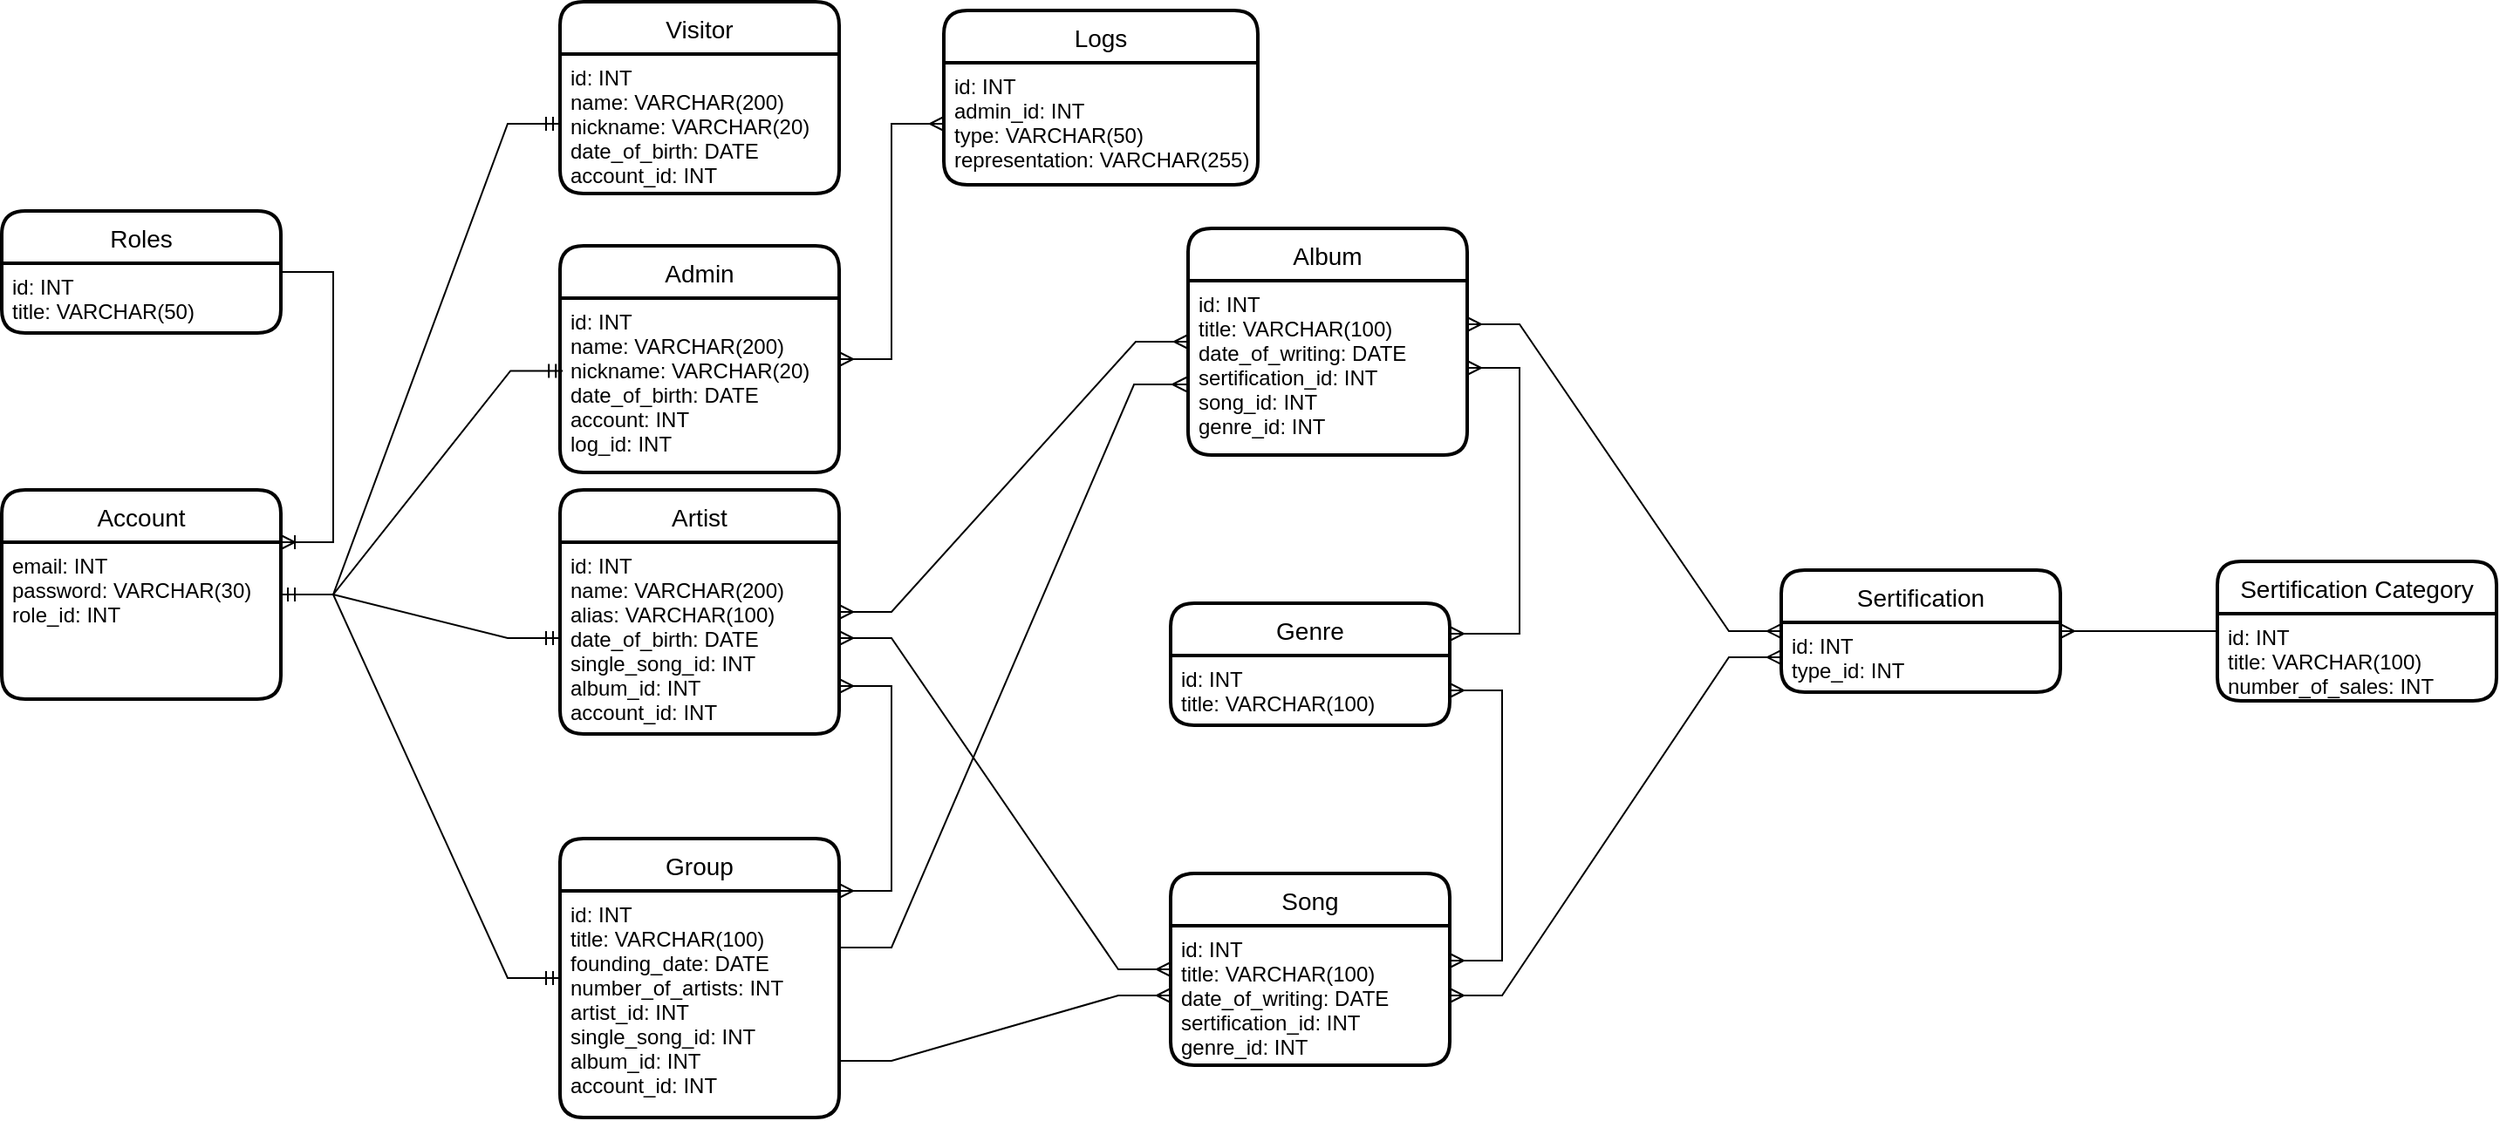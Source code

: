 <mxfile version="20.3.7" type="device"><diagram id="lkT-jLkn8iS852XHOxWu" name="Page-1"><mxGraphModel dx="1038" dy="579" grid="1" gridSize="10" guides="1" tooltips="1" connect="1" arrows="1" fold="1" page="1" pageScale="1" pageWidth="827" pageHeight="1169" math="0" shadow="0"><root><mxCell id="0"/><mxCell id="1" parent="0"/><mxCell id="qczdQBYmFy7qyf5s0aKM-1" value="Visitor" style="swimlane;childLayout=stackLayout;horizontal=1;startSize=30;horizontalStack=0;rounded=1;fontSize=14;fontStyle=0;strokeWidth=2;resizeParent=0;resizeLast=1;shadow=0;dashed=0;align=center;" parent="1" vertex="1"><mxGeometry x="850" y="240" width="160" height="110" as="geometry"/></mxCell><mxCell id="qczdQBYmFy7qyf5s0aKM-2" value="id: INT&#10;name: VARCHAR(200)&#10;nickname: VARCHAR(20)&#10;date_of_birth: DATE&#10;account_id: INT" style="align=left;strokeColor=none;fillColor=none;spacingLeft=4;fontSize=12;verticalAlign=top;resizable=0;rotatable=0;part=1;" parent="qczdQBYmFy7qyf5s0aKM-1" vertex="1"><mxGeometry y="30" width="160" height="80" as="geometry"/></mxCell><mxCell id="qczdQBYmFy7qyf5s0aKM-7" value="Artist" style="swimlane;childLayout=stackLayout;horizontal=1;startSize=30;horizontalStack=0;rounded=1;fontSize=14;fontStyle=0;strokeWidth=2;resizeParent=0;resizeLast=1;shadow=0;dashed=0;align=center;" parent="1" vertex="1"><mxGeometry x="850" y="520" width="160" height="140" as="geometry"/></mxCell><mxCell id="qczdQBYmFy7qyf5s0aKM-8" value="id: INT&#10;name: VARCHAR(200)&#10;alias: VARCHAR(100)&#10;date_of_birth: DATE&#10;single_song_id: INT&#10;album_id: INT&#10;account_id: INT" style="align=left;strokeColor=none;fillColor=none;spacingLeft=4;fontSize=12;verticalAlign=top;resizable=0;rotatable=0;part=1;" parent="qczdQBYmFy7qyf5s0aKM-7" vertex="1"><mxGeometry y="30" width="160" height="110" as="geometry"/></mxCell><mxCell id="qczdQBYmFy7qyf5s0aKM-9" value="Group" style="swimlane;childLayout=stackLayout;horizontal=1;startSize=30;horizontalStack=0;rounded=1;fontSize=14;fontStyle=0;strokeWidth=2;resizeParent=0;resizeLast=1;shadow=0;dashed=0;align=center;" parent="1" vertex="1"><mxGeometry x="850" y="720" width="160" height="160" as="geometry"/></mxCell><mxCell id="qczdQBYmFy7qyf5s0aKM-10" value="id: INT&#10;title: VARCHAR(100)&#10;founding_date: DATE&#10;number_of_artists: INT&#10;artist_id: INT&#10;single_song_id: INT&#10;album_id: INT&#10;account_id: INT&#10;" style="align=left;strokeColor=none;fillColor=none;spacingLeft=4;fontSize=12;verticalAlign=top;resizable=0;rotatable=0;part=1;" parent="qczdQBYmFy7qyf5s0aKM-9" vertex="1"><mxGeometry y="30" width="160" height="130" as="geometry"/></mxCell><mxCell id="qczdQBYmFy7qyf5s0aKM-11" value="Admin" style="swimlane;childLayout=stackLayout;horizontal=1;startSize=30;horizontalStack=0;rounded=1;fontSize=14;fontStyle=0;strokeWidth=2;resizeParent=0;resizeLast=1;shadow=0;dashed=0;align=center;" parent="1" vertex="1"><mxGeometry x="850" y="380" width="160" height="130" as="geometry"/></mxCell><mxCell id="qczdQBYmFy7qyf5s0aKM-12" value="id: INT&#10;name: VARCHAR(200)&#10;nickname: VARCHAR(20)&#10;date_of_birth: DATE&#10;account: INT&#10;log_id: INT&#10;" style="align=left;strokeColor=none;fillColor=none;spacingLeft=4;fontSize=12;verticalAlign=top;resizable=0;rotatable=0;part=1;" parent="qczdQBYmFy7qyf5s0aKM-11" vertex="1"><mxGeometry y="30" width="160" height="100" as="geometry"/></mxCell><mxCell id="qczdQBYmFy7qyf5s0aKM-13" value="Album" style="swimlane;childLayout=stackLayout;horizontal=1;startSize=30;horizontalStack=0;rounded=1;fontSize=14;fontStyle=0;strokeWidth=2;resizeParent=0;resizeLast=1;shadow=0;dashed=0;align=center;" parent="1" vertex="1"><mxGeometry x="1210" y="370" width="160" height="130" as="geometry"/></mxCell><mxCell id="qczdQBYmFy7qyf5s0aKM-14" value="id: INT&#10;title: VARCHAR(100)&#10;date_of_writing: DATE&#10;sertification_id: INT&#10;song_id: INT&#10;genre_id: INT" style="align=left;strokeColor=none;fillColor=none;spacingLeft=4;fontSize=12;verticalAlign=top;resizable=0;rotatable=0;part=1;" parent="qczdQBYmFy7qyf5s0aKM-13" vertex="1"><mxGeometry y="30" width="160" height="100" as="geometry"/></mxCell><mxCell id="qczdQBYmFy7qyf5s0aKM-16" value="Song" style="swimlane;childLayout=stackLayout;horizontal=1;startSize=30;horizontalStack=0;rounded=1;fontSize=14;fontStyle=0;strokeWidth=2;resizeParent=0;resizeLast=1;shadow=0;dashed=0;align=center;" parent="1" vertex="1"><mxGeometry x="1200" y="740" width="160" height="110" as="geometry"/></mxCell><mxCell id="qczdQBYmFy7qyf5s0aKM-17" value="id: INT&#10;title: VARCHAR(100)&#10;date_of_writing: DATE&#10;sertification_id: INT&#10;genre_id: INT" style="align=left;strokeColor=none;fillColor=none;spacingLeft=4;fontSize=12;verticalAlign=top;resizable=0;rotatable=0;part=1;" parent="qczdQBYmFy7qyf5s0aKM-16" vertex="1"><mxGeometry y="30" width="160" height="80" as="geometry"/></mxCell><mxCell id="qczdQBYmFy7qyf5s0aKM-18" value="Genre" style="swimlane;childLayout=stackLayout;horizontal=1;startSize=30;horizontalStack=0;rounded=1;fontSize=14;fontStyle=0;strokeWidth=2;resizeParent=0;resizeLast=1;shadow=0;dashed=0;align=center;" parent="1" vertex="1"><mxGeometry x="1200" y="585" width="160" height="70" as="geometry"/></mxCell><mxCell id="qczdQBYmFy7qyf5s0aKM-19" value="id: INT&#10;title: VARCHAR(100)" style="align=left;strokeColor=none;fillColor=none;spacingLeft=4;fontSize=12;verticalAlign=top;resizable=0;rotatable=0;part=1;" parent="qczdQBYmFy7qyf5s0aKM-18" vertex="1"><mxGeometry y="30" width="160" height="40" as="geometry"/></mxCell><mxCell id="qczdQBYmFy7qyf5s0aKM-20" value="Sertification" style="swimlane;childLayout=stackLayout;horizontal=1;startSize=30;horizontalStack=0;rounded=1;fontSize=14;fontStyle=0;strokeWidth=2;resizeParent=0;resizeLast=1;shadow=0;dashed=0;align=center;" parent="1" vertex="1"><mxGeometry x="1550" y="566" width="160" height="70" as="geometry"/></mxCell><mxCell id="qczdQBYmFy7qyf5s0aKM-21" value="id: INT&#10;type_id: INT" style="align=left;strokeColor=none;fillColor=none;spacingLeft=4;fontSize=12;verticalAlign=top;resizable=0;rotatable=0;part=1;" parent="qczdQBYmFy7qyf5s0aKM-20" vertex="1"><mxGeometry y="30" width="160" height="40" as="geometry"/></mxCell><mxCell id="qczdQBYmFy7qyf5s0aKM-22" value="Sertification Category" style="swimlane;childLayout=stackLayout;horizontal=1;startSize=30;horizontalStack=0;rounded=1;fontSize=14;fontStyle=0;strokeWidth=2;resizeParent=0;resizeLast=1;shadow=0;dashed=0;align=center;" parent="1" vertex="1"><mxGeometry x="1800" y="561" width="160" height="80" as="geometry"/></mxCell><mxCell id="qczdQBYmFy7qyf5s0aKM-23" value="id: INT&#10;title: VARCHAR(100)&#10;number_of_sales: INT" style="align=left;strokeColor=none;fillColor=none;spacingLeft=4;fontSize=12;verticalAlign=top;resizable=0;rotatable=0;part=1;" parent="qczdQBYmFy7qyf5s0aKM-22" vertex="1"><mxGeometry y="30" width="160" height="50" as="geometry"/></mxCell><mxCell id="qczdQBYmFy7qyf5s0aKM-24" value="Roles" style="swimlane;childLayout=stackLayout;horizontal=1;startSize=30;horizontalStack=0;rounded=1;fontSize=14;fontStyle=0;strokeWidth=2;resizeParent=0;resizeLast=1;shadow=0;dashed=0;align=center;" parent="1" vertex="1"><mxGeometry x="530" y="360" width="160" height="70" as="geometry"/></mxCell><mxCell id="qczdQBYmFy7qyf5s0aKM-25" value="id: INT&#10;title: VARCHAR(50)&#10;" style="align=left;strokeColor=none;fillColor=none;spacingLeft=4;fontSize=12;verticalAlign=top;resizable=0;rotatable=0;part=1;" parent="qczdQBYmFy7qyf5s0aKM-24" vertex="1"><mxGeometry y="30" width="160" height="40" as="geometry"/></mxCell><mxCell id="qczdQBYmFy7qyf5s0aKM-26" value="Logs" style="swimlane;childLayout=stackLayout;horizontal=1;startSize=30;horizontalStack=0;rounded=1;fontSize=14;fontStyle=0;strokeWidth=2;resizeParent=0;resizeLast=1;shadow=0;dashed=0;align=center;" parent="1" vertex="1"><mxGeometry x="1070" y="245" width="180" height="100" as="geometry"/></mxCell><mxCell id="qczdQBYmFy7qyf5s0aKM-27" value="id: INT&#10;admin_id: INT&#10;type: VARCHAR(50)&#10;representation: VARCHAR(255)" style="align=left;strokeColor=none;fillColor=none;spacingLeft=4;fontSize=12;verticalAlign=top;resizable=0;rotatable=0;part=1;" parent="qczdQBYmFy7qyf5s0aKM-26" vertex="1"><mxGeometry y="30" width="180" height="70" as="geometry"/></mxCell><mxCell id="qczdQBYmFy7qyf5s0aKM-31" value="" style="edgeStyle=entityRelationEdgeStyle;fontSize=12;html=1;endArrow=ERmany;startArrow=ERmany;rounded=0;" parent="1" source="qczdQBYmFy7qyf5s0aKM-7" target="qczdQBYmFy7qyf5s0aKM-13" edge="1"><mxGeometry width="100" height="100" relative="1" as="geometry"><mxPoint x="1100" y="610" as="sourcePoint"/><mxPoint x="1190" y="510" as="targetPoint"/></mxGeometry></mxCell><mxCell id="qczdQBYmFy7qyf5s0aKM-34" value="" style="edgeStyle=entityRelationEdgeStyle;fontSize=12;html=1;endArrow=ERmany;startArrow=ERmany;rounded=0;exitX=1;exitY=0.5;exitDx=0;exitDy=0;" parent="1" source="qczdQBYmFy7qyf5s0aKM-8" target="qczdQBYmFy7qyf5s0aKM-16" edge="1"><mxGeometry width="100" height="100" relative="1" as="geometry"><mxPoint x="1040" y="840" as="sourcePoint"/><mxPoint x="1140" y="740" as="targetPoint"/></mxGeometry></mxCell><mxCell id="qczdQBYmFy7qyf5s0aKM-35" value="" style="edgeStyle=entityRelationEdgeStyle;fontSize=12;html=1;endArrow=ERmany;startArrow=ERmany;rounded=0;exitX=1;exitY=0.25;exitDx=0;exitDy=0;" parent="1" source="qczdQBYmFy7qyf5s0aKM-14" target="qczdQBYmFy7qyf5s0aKM-20" edge="1"><mxGeometry width="100" height="100" relative="1" as="geometry"><mxPoint x="1360" y="470" as="sourcePoint"/><mxPoint x="1520" y="590" as="targetPoint"/></mxGeometry></mxCell><mxCell id="qczdQBYmFy7qyf5s0aKM-36" value="" style="edgeStyle=entityRelationEdgeStyle;fontSize=12;html=1;endArrow=ERmany;startArrow=ERmany;rounded=0;entryX=0;entryY=0.5;entryDx=0;entryDy=0;exitX=1;exitY=0.5;exitDx=0;exitDy=0;" parent="1" source="qczdQBYmFy7qyf5s0aKM-17" target="qczdQBYmFy7qyf5s0aKM-21" edge="1"><mxGeometry width="100" height="100" relative="1" as="geometry"><mxPoint x="1420" y="730" as="sourcePoint"/><mxPoint x="1520" y="630" as="targetPoint"/></mxGeometry></mxCell><mxCell id="qczdQBYmFy7qyf5s0aKM-45" value="" style="edgeStyle=entityRelationEdgeStyle;fontSize=12;html=1;endArrow=ERmany;startArrow=ERmany;rounded=0;exitX=1;exitY=0.25;exitDx=0;exitDy=0;" parent="1" source="qczdQBYmFy7qyf5s0aKM-18" target="qczdQBYmFy7qyf5s0aKM-14" edge="1"><mxGeometry width="100" height="100" relative="1" as="geometry"><mxPoint x="1370" y="668" as="sourcePoint"/><mxPoint x="1470" y="568" as="targetPoint"/></mxGeometry></mxCell><mxCell id="qczdQBYmFy7qyf5s0aKM-47" value="" style="edgeStyle=entityRelationEdgeStyle;fontSize=12;html=1;endArrow=ERmany;startArrow=ERmany;rounded=0;exitX=1;exitY=0.25;exitDx=0;exitDy=0;" parent="1" source="qczdQBYmFy7qyf5s0aKM-17" target="qczdQBYmFy7qyf5s0aKM-19" edge="1"><mxGeometry width="100" height="100" relative="1" as="geometry"><mxPoint x="1430" y="720" as="sourcePoint"/><mxPoint x="1530" y="620" as="targetPoint"/></mxGeometry></mxCell><mxCell id="qczdQBYmFy7qyf5s0aKM-48" value="Account" style="swimlane;childLayout=stackLayout;horizontal=1;startSize=30;horizontalStack=0;rounded=1;fontSize=14;fontStyle=0;strokeWidth=2;resizeParent=0;resizeLast=1;shadow=0;dashed=0;align=center;" parent="1" vertex="1"><mxGeometry x="530" y="520" width="160" height="120" as="geometry"/></mxCell><mxCell id="qczdQBYmFy7qyf5s0aKM-49" value="email: INT&#10;password: VARCHAR(30)&#10;role_id: INT" style="align=left;strokeColor=none;fillColor=none;spacingLeft=4;fontSize=12;verticalAlign=top;resizable=0;rotatable=0;part=1;" parent="qczdQBYmFy7qyf5s0aKM-48" vertex="1"><mxGeometry y="30" width="160" height="90" as="geometry"/></mxCell><mxCell id="qczdQBYmFy7qyf5s0aKM-51" value="" style="edgeStyle=entityRelationEdgeStyle;fontSize=12;html=1;endArrow=ERmandOne;startArrow=ERmandOne;rounded=0;entryX=0;entryY=0.5;entryDx=0;entryDy=0;" parent="1" source="qczdQBYmFy7qyf5s0aKM-48" target="qczdQBYmFy7qyf5s0aKM-8" edge="1"><mxGeometry width="100" height="100" relative="1" as="geometry"><mxPoint x="730" y="600" as="sourcePoint"/><mxPoint x="840" y="590" as="targetPoint"/></mxGeometry></mxCell><mxCell id="qczdQBYmFy7qyf5s0aKM-52" value="" style="edgeStyle=entityRelationEdgeStyle;fontSize=12;html=1;endArrow=ERmandOne;startArrow=ERmandOne;rounded=0;" parent="1" source="qczdQBYmFy7qyf5s0aKM-48" target="qczdQBYmFy7qyf5s0aKM-9" edge="1"><mxGeometry width="100" height="100" relative="1" as="geometry"><mxPoint x="700" y="850" as="sourcePoint"/><mxPoint x="800" y="750" as="targetPoint"/></mxGeometry></mxCell><mxCell id="qczdQBYmFy7qyf5s0aKM-53" value="" style="edgeStyle=entityRelationEdgeStyle;fontSize=12;html=1;endArrow=ERoneToMany;rounded=0;entryX=1;entryY=0;entryDx=0;entryDy=0;" parent="1" source="qczdQBYmFy7qyf5s0aKM-24" target="qczdQBYmFy7qyf5s0aKM-49" edge="1"><mxGeometry width="100" height="100" relative="1" as="geometry"><mxPoint x="770" y="410" as="sourcePoint"/><mxPoint x="870" y="310" as="targetPoint"/></mxGeometry></mxCell><mxCell id="qczdQBYmFy7qyf5s0aKM-56" value="" style="edgeStyle=entityRelationEdgeStyle;fontSize=12;html=1;endArrow=ERmany;rounded=0;entryX=0;entryY=0.5;entryDx=0;entryDy=0;exitX=1;exitY=0.75;exitDx=0;exitDy=0;" parent="1" source="qczdQBYmFy7qyf5s0aKM-10" target="qczdQBYmFy7qyf5s0aKM-17" edge="1"><mxGeometry width="100" height="100" relative="1" as="geometry"><mxPoint x="1060" y="970" as="sourcePoint"/><mxPoint x="1160" y="870" as="targetPoint"/></mxGeometry></mxCell><mxCell id="qczdQBYmFy7qyf5s0aKM-57" value="" style="edgeStyle=entityRelationEdgeStyle;fontSize=12;html=1;endArrow=ERmany;rounded=0;exitX=1;exitY=0.25;exitDx=0;exitDy=0;entryX=-0.006;entryY=0.595;entryDx=0;entryDy=0;entryPerimeter=0;" parent="1" source="qczdQBYmFy7qyf5s0aKM-10" target="qczdQBYmFy7qyf5s0aKM-14" edge="1"><mxGeometry width="100" height="100" relative="1" as="geometry"><mxPoint x="1060" y="748" as="sourcePoint"/><mxPoint x="1160" y="648" as="targetPoint"/></mxGeometry></mxCell><mxCell id="qczdQBYmFy7qyf5s0aKM-58" value="" style="edgeStyle=entityRelationEdgeStyle;fontSize=12;html=1;endArrow=ERmandOne;startArrow=ERmandOne;rounded=0;" parent="1" source="qczdQBYmFy7qyf5s0aKM-48" target="qczdQBYmFy7qyf5s0aKM-2" edge="1"><mxGeometry width="100" height="100" relative="1" as="geometry"><mxPoint x="730" y="590" as="sourcePoint"/><mxPoint x="850" y="320" as="targetPoint"/></mxGeometry></mxCell><mxCell id="qczdQBYmFy7qyf5s0aKM-60" value="" style="edgeStyle=entityRelationEdgeStyle;fontSize=12;html=1;endArrow=ERmandOne;startArrow=ERmandOne;rounded=0;entryX=0.01;entryY=0.417;entryDx=0;entryDy=0;entryPerimeter=0;" parent="1" source="qczdQBYmFy7qyf5s0aKM-48" target="qczdQBYmFy7qyf5s0aKM-12" edge="1"><mxGeometry width="100" height="100" relative="1" as="geometry"><mxPoint x="780" y="570" as="sourcePoint"/><mxPoint x="880" y="470" as="targetPoint"/></mxGeometry></mxCell><mxCell id="EDDQ8oS6BvpCvNPZSj2X-1" value="" style="edgeStyle=entityRelationEdgeStyle;fontSize=12;html=1;endArrow=ERmany;startArrow=ERmany;rounded=0;exitX=1;exitY=0.75;exitDx=0;exitDy=0;entryX=1;entryY=0;entryDx=0;entryDy=0;" parent="1" source="qczdQBYmFy7qyf5s0aKM-8" target="qczdQBYmFy7qyf5s0aKM-10" edge="1"><mxGeometry width="100" height="100" relative="1" as="geometry"><mxPoint x="1010" y="700" as="sourcePoint"/><mxPoint x="1110" y="600" as="targetPoint"/></mxGeometry></mxCell><mxCell id="3vx_lIixCUp01S18Gmwk-2" value="" style="edgeStyle=entityRelationEdgeStyle;fontSize=12;html=1;endArrow=ERmany;rounded=0;" parent="1" source="qczdQBYmFy7qyf5s0aKM-22" target="qczdQBYmFy7qyf5s0aKM-20" edge="1"><mxGeometry width="100" height="100" relative="1" as="geometry"><mxPoint x="1750" y="820" as="sourcePoint"/><mxPoint x="1850" y="720" as="targetPoint"/></mxGeometry></mxCell><mxCell id="3kOOcs-a5-LB9B4oGKF7-1" value="" style="edgeStyle=entityRelationEdgeStyle;fontSize=12;html=1;endArrow=ERmany;startArrow=ERmany;rounded=0;" edge="1" parent="1" source="qczdQBYmFy7qyf5s0aKM-11" target="qczdQBYmFy7qyf5s0aKM-27"><mxGeometry width="100" height="100" relative="1" as="geometry"><mxPoint x="1010" y="500" as="sourcePoint"/><mxPoint x="1110" y="400" as="targetPoint"/></mxGeometry></mxCell></root></mxGraphModel></diagram></mxfile>